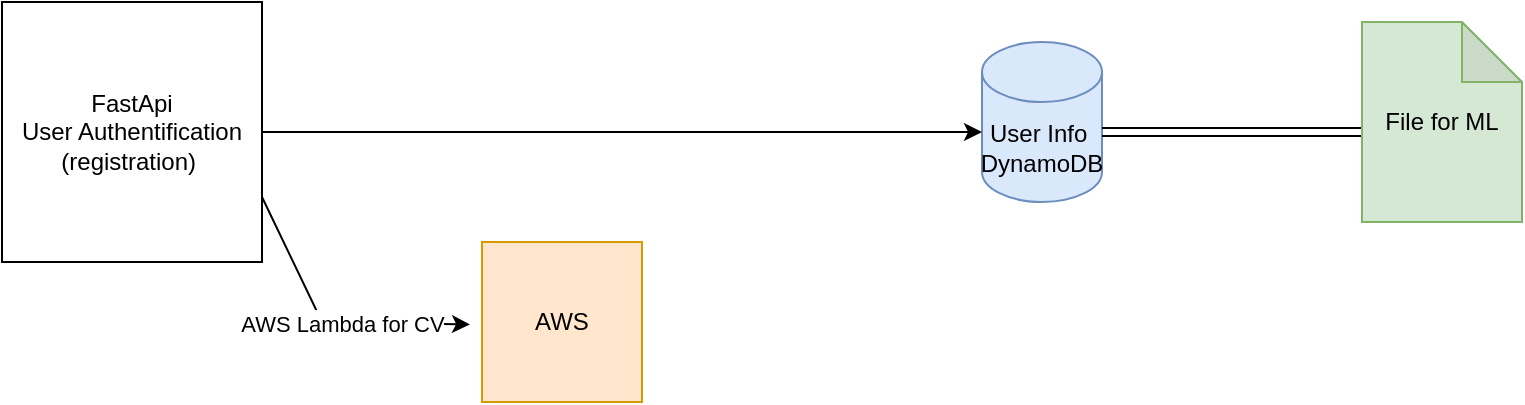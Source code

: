 <mxfile version="24.0.2" type="github">
  <diagram name="Page-1" id="3lYDmKNsDnXVFXwoMM7O">
    <mxGraphModel dx="1050" dy="618" grid="1" gridSize="10" guides="1" tooltips="1" connect="1" arrows="1" fold="1" page="1" pageScale="1" pageWidth="850" pageHeight="1100" math="0" shadow="0">
      <root>
        <mxCell id="0" />
        <mxCell id="1" parent="0" />
        <mxCell id="XYi-7O2tZzJVUiUnrmQI-1" value="FastApi&lt;br&gt;User Authentification&lt;div&gt;(registration)&amp;nbsp;&lt;/div&gt;" style="whiteSpace=wrap;html=1;aspect=fixed;" vertex="1" parent="1">
          <mxGeometry x="80" y="40" width="130" height="130" as="geometry" />
        </mxCell>
        <mxCell id="XYi-7O2tZzJVUiUnrmQI-2" value="User Info&amp;nbsp;&lt;br&gt;DynamoDB" style="shape=cylinder3;whiteSpace=wrap;html=1;boundedLbl=1;backgroundOutline=1;size=15;fillColor=#dae8fc;strokeColor=#6c8ebf;" vertex="1" parent="1">
          <mxGeometry x="570" y="60" width="60" height="80" as="geometry" />
        </mxCell>
        <mxCell id="XYi-7O2tZzJVUiUnrmQI-4" value="" style="endArrow=classic;html=1;rounded=0;" edge="1" parent="1" source="XYi-7O2tZzJVUiUnrmQI-1">
          <mxGeometry width="50" height="50" relative="1" as="geometry">
            <mxPoint x="400" y="350" as="sourcePoint" />
            <mxPoint x="570" y="105" as="targetPoint" />
          </mxGeometry>
        </mxCell>
        <mxCell id="XYi-7O2tZzJVUiUnrmQI-6" value="AWS" style="whiteSpace=wrap;html=1;aspect=fixed;fillColor=#ffe6cc;strokeColor=#d79b00;" vertex="1" parent="1">
          <mxGeometry x="320" y="160" width="80" height="80" as="geometry" />
        </mxCell>
        <mxCell id="XYi-7O2tZzJVUiUnrmQI-7" value="" style="endArrow=classic;html=1;rounded=0;exitX=1;exitY=0.75;exitDx=0;exitDy=0;entryX=-0.075;entryY=0.515;entryDx=0;entryDy=0;entryPerimeter=0;" edge="1" parent="1" source="XYi-7O2tZzJVUiUnrmQI-1" target="XYi-7O2tZzJVUiUnrmQI-6">
          <mxGeometry relative="1" as="geometry">
            <mxPoint x="370" y="320" as="sourcePoint" />
            <mxPoint x="470" y="320" as="targetPoint" />
            <Array as="points">
              <mxPoint x="240" y="200" />
            </Array>
          </mxGeometry>
        </mxCell>
        <mxCell id="XYi-7O2tZzJVUiUnrmQI-8" value="Label" style="edgeLabel;resizable=0;html=1;;align=center;verticalAlign=middle;" connectable="0" vertex="1" parent="XYi-7O2tZzJVUiUnrmQI-7">
          <mxGeometry relative="1" as="geometry" />
        </mxCell>
        <mxCell id="XYi-7O2tZzJVUiUnrmQI-9" value="AWS Lambda for CV" style="edgeLabel;html=1;align=center;verticalAlign=middle;resizable=0;points=[];" vertex="1" connectable="0" parent="XYi-7O2tZzJVUiUnrmQI-7">
          <mxGeometry x="-0.105" y="-3" relative="1" as="geometry">
            <mxPoint x="15" y="4" as="offset" />
          </mxGeometry>
        </mxCell>
        <mxCell id="XYi-7O2tZzJVUiUnrmQI-10" value="" style="shape=link;html=1;rounded=0;exitX=1;exitY=0.5;exitDx=0;exitDy=0;exitPerimeter=0;" edge="1" parent="1">
          <mxGeometry width="100" relative="1" as="geometry">
            <mxPoint x="630" y="105" as="sourcePoint" />
            <mxPoint x="770" y="105" as="targetPoint" />
            <Array as="points" />
          </mxGeometry>
        </mxCell>
        <mxCell id="XYi-7O2tZzJVUiUnrmQI-11" value="File for ML" style="shape=note;whiteSpace=wrap;html=1;backgroundOutline=1;darkOpacity=0.05;fillColor=#d5e8d4;strokeColor=#82b366;" vertex="1" parent="1">
          <mxGeometry x="760" y="50" width="80" height="100" as="geometry" />
        </mxCell>
      </root>
    </mxGraphModel>
  </diagram>
</mxfile>
